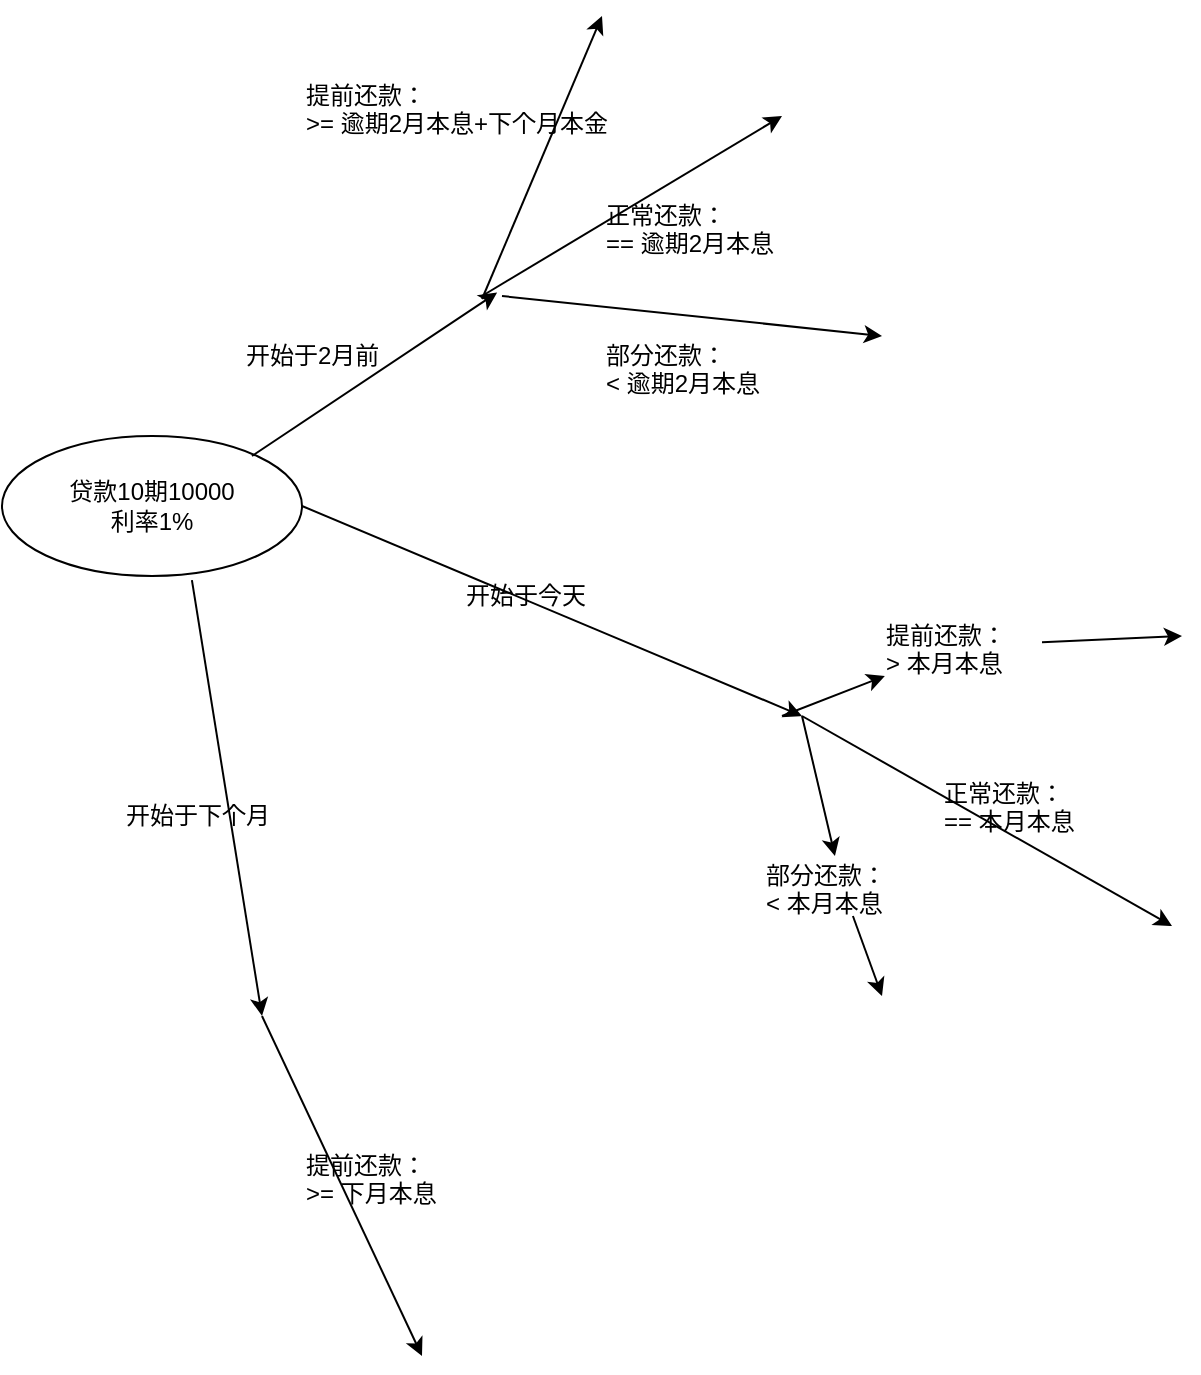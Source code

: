 <mxfile version="12.1.8" type="github" pages="1">
  <diagram id="kDdFf20i7cY6Q7IxDO60" name="Page-1">
    <mxGraphModel dx="1408" dy="1885" grid="1" gridSize="10" guides="1" tooltips="1" connect="1" arrows="1" fold="1" page="1" pageScale="1" pageWidth="850" pageHeight="1100" math="0" shadow="0">
      <root>
        <mxCell id="0"/>
        <mxCell id="1" parent="0"/>
        <mxCell id="_YFxXZZmRDHlJ9h84MQX-2" value="&lt;div&gt;贷款10期10000&lt;/div&gt;&lt;div&gt;利率1%&lt;br&gt;&lt;/div&gt;" style="ellipse;whiteSpace=wrap;html=1;" vertex="1" parent="1">
          <mxGeometry x="20" y="180" width="150" height="70" as="geometry"/>
        </mxCell>
        <mxCell id="_YFxXZZmRDHlJ9h84MQX-4" value="" style="endArrow=classic;html=1;entryX=0;entryY=1;entryDx=0;entryDy=0;" edge="1" parent="1">
          <mxGeometry width="50" height="50" relative="1" as="geometry">
            <mxPoint x="145" y="190" as="sourcePoint"/>
            <mxPoint x="267.574" y="108.284" as="targetPoint"/>
          </mxGeometry>
        </mxCell>
        <mxCell id="_YFxXZZmRDHlJ9h84MQX-6" value="&lt;div&gt;开始于2月前&lt;/div&gt;&lt;div&gt;&lt;br&gt;&lt;/div&gt;" style="text;html=1;resizable=0;points=[];autosize=1;align=left;verticalAlign=top;spacingTop=-4;" vertex="1" parent="1">
          <mxGeometry x="140" y="130" width="80" height="30" as="geometry"/>
        </mxCell>
        <mxCell id="_YFxXZZmRDHlJ9h84MQX-12" value="" style="endArrow=classic;html=1;exitX=0.633;exitY=1.029;exitDx=0;exitDy=0;exitPerimeter=0;" edge="1" parent="1" source="_YFxXZZmRDHlJ9h84MQX-2">
          <mxGeometry width="50" height="50" relative="1" as="geometry">
            <mxPoint x="20" y="320" as="sourcePoint"/>
            <mxPoint x="150" y="470" as="targetPoint"/>
          </mxGeometry>
        </mxCell>
        <mxCell id="_YFxXZZmRDHlJ9h84MQX-13" value="开始于下个月" style="text;html=1;resizable=0;points=[];autosize=1;align=left;verticalAlign=top;spacingTop=-4;" vertex="1" parent="1">
          <mxGeometry x="80" y="360" width="90" height="20" as="geometry"/>
        </mxCell>
        <mxCell id="_YFxXZZmRDHlJ9h84MQX-14" value="" style="endArrow=classic;html=1;" edge="1" parent="1">
          <mxGeometry width="50" height="50" relative="1" as="geometry">
            <mxPoint x="260" y="111.5" as="sourcePoint"/>
            <mxPoint x="320" y="-30" as="targetPoint"/>
          </mxGeometry>
        </mxCell>
        <mxCell id="_YFxXZZmRDHlJ9h84MQX-15" value="&lt;div&gt;提前还款：&lt;/div&gt;&lt;div&gt;&amp;gt;= 逾期2月本息+下个月本金&lt;br&gt;&lt;/div&gt;" style="text;html=1;resizable=0;points=[];autosize=1;align=left;verticalAlign=top;spacingTop=-4;" vertex="1" parent="1">
          <mxGeometry x="170" width="170" height="30" as="geometry"/>
        </mxCell>
        <mxCell id="_YFxXZZmRDHlJ9h84MQX-16" value="" style="endArrow=classic;html=1;" edge="1" parent="1">
          <mxGeometry width="50" height="50" relative="1" as="geometry">
            <mxPoint x="260" y="110" as="sourcePoint"/>
            <mxPoint x="410" y="20" as="targetPoint"/>
          </mxGeometry>
        </mxCell>
        <mxCell id="_YFxXZZmRDHlJ9h84MQX-18" value="&lt;div&gt;正常还款：&lt;/div&gt;&lt;div&gt;== 逾期2月本息&lt;br&gt;&lt;/div&gt;" style="text;html=1;resizable=0;points=[];autosize=1;align=left;verticalAlign=top;spacingTop=-4;" vertex="1" parent="1">
          <mxGeometry x="320" y="60" width="100" height="30" as="geometry"/>
        </mxCell>
        <mxCell id="_YFxXZZmRDHlJ9h84MQX-19" value="" style="endArrow=classic;html=1;" edge="1" parent="1">
          <mxGeometry width="50" height="50" relative="1" as="geometry">
            <mxPoint x="270" y="110" as="sourcePoint"/>
            <mxPoint x="460" y="130" as="targetPoint"/>
          </mxGeometry>
        </mxCell>
        <mxCell id="_YFxXZZmRDHlJ9h84MQX-8" value="开始于今天" style="text;html=1;resizable=0;points=[];autosize=1;align=left;verticalAlign=top;spacingTop=-4;" vertex="1" parent="1">
          <mxGeometry x="250" y="250" width="80" height="20" as="geometry"/>
        </mxCell>
        <mxCell id="_YFxXZZmRDHlJ9h84MQX-21" value="" style="endArrow=classic;html=1;exitX=1;exitY=0.5;exitDx=0;exitDy=0;" edge="1" parent="1" source="_YFxXZZmRDHlJ9h84MQX-2">
          <mxGeometry width="50" height="50" relative="1" as="geometry">
            <mxPoint x="20" y="550" as="sourcePoint"/>
            <mxPoint x="420" y="320" as="targetPoint"/>
          </mxGeometry>
        </mxCell>
        <mxCell id="_YFxXZZmRDHlJ9h84MQX-22" value="&lt;div&gt;部分还款：&lt;/div&gt;&lt;div&gt;&amp;lt; 逾期2月本息&lt;br&gt;&lt;/div&gt;" style="text;html=1;resizable=0;points=[];autosize=1;align=left;verticalAlign=top;spacingTop=-4;" vertex="1" parent="1">
          <mxGeometry x="320" y="130" width="90" height="30" as="geometry"/>
        </mxCell>
        <mxCell id="_YFxXZZmRDHlJ9h84MQX-23" value="" style="endArrow=classic;html=1;" edge="1" parent="1" source="_YFxXZZmRDHlJ9h84MQX-24">
          <mxGeometry width="50" height="50" relative="1" as="geometry">
            <mxPoint x="410" y="320" as="sourcePoint"/>
            <mxPoint x="610" y="280" as="targetPoint"/>
          </mxGeometry>
        </mxCell>
        <mxCell id="_YFxXZZmRDHlJ9h84MQX-24" value="&lt;div&gt;提前还款：&lt;/div&gt;&lt;div&gt;&amp;gt; 本月本息&lt;br&gt;&lt;/div&gt;" style="text;html=1;resizable=0;points=[];autosize=1;align=left;verticalAlign=top;spacingTop=-4;" vertex="1" parent="1">
          <mxGeometry x="460" y="270" width="80" height="30" as="geometry"/>
        </mxCell>
        <mxCell id="_YFxXZZmRDHlJ9h84MQX-25" value="" style="endArrow=classic;html=1;" edge="1" parent="1" target="_YFxXZZmRDHlJ9h84MQX-24">
          <mxGeometry width="50" height="50" relative="1" as="geometry">
            <mxPoint x="410" y="320" as="sourcePoint"/>
            <mxPoint x="610" y="280" as="targetPoint"/>
          </mxGeometry>
        </mxCell>
        <mxCell id="_YFxXZZmRDHlJ9h84MQX-26" value="" style="endArrow=classic;html=1;" edge="1" parent="1">
          <mxGeometry width="50" height="50" relative="1" as="geometry">
            <mxPoint x="420" y="320" as="sourcePoint"/>
            <mxPoint x="605" y="425" as="targetPoint"/>
          </mxGeometry>
        </mxCell>
        <mxCell id="_YFxXZZmRDHlJ9h84MQX-27" value="&lt;div&gt;正常还款：&lt;/div&gt;&lt;div&gt;== 本月本息&lt;br&gt;&lt;/div&gt;" style="text;html=1;resizable=0;points=[];autosize=1;align=left;verticalAlign=top;spacingTop=-4;" vertex="1" parent="1">
          <mxGeometry x="489" y="349" width="80" height="30" as="geometry"/>
        </mxCell>
        <mxCell id="_YFxXZZmRDHlJ9h84MQX-28" value="" style="endArrow=classic;html=1;" edge="1" parent="1" source="_YFxXZZmRDHlJ9h84MQX-29">
          <mxGeometry width="50" height="50" relative="1" as="geometry">
            <mxPoint x="420" y="320" as="sourcePoint"/>
            <mxPoint x="460" y="460" as="targetPoint"/>
          </mxGeometry>
        </mxCell>
        <mxCell id="_YFxXZZmRDHlJ9h84MQX-29" value="&lt;div&gt;部分还款：&lt;/div&gt;&lt;div&gt;&amp;lt; 本月本息&lt;br&gt;&lt;/div&gt;" style="text;html=1;resizable=0;points=[];autosize=1;align=left;verticalAlign=top;spacingTop=-4;" vertex="1" parent="1">
          <mxGeometry x="400" y="390" width="80" height="30" as="geometry"/>
        </mxCell>
        <mxCell id="_YFxXZZmRDHlJ9h84MQX-30" value="" style="endArrow=classic;html=1;" edge="1" parent="1" target="_YFxXZZmRDHlJ9h84MQX-29">
          <mxGeometry width="50" height="50" relative="1" as="geometry">
            <mxPoint x="420" y="320" as="sourcePoint"/>
            <mxPoint x="460" y="460" as="targetPoint"/>
          </mxGeometry>
        </mxCell>
        <mxCell id="_YFxXZZmRDHlJ9h84MQX-32" value="" style="endArrow=classic;html=1;" edge="1" parent="1">
          <mxGeometry width="50" height="50" relative="1" as="geometry">
            <mxPoint x="150" y="470" as="sourcePoint"/>
            <mxPoint x="230" y="640" as="targetPoint"/>
          </mxGeometry>
        </mxCell>
        <mxCell id="_YFxXZZmRDHlJ9h84MQX-38" value="&lt;div&gt;提前还款：&lt;/div&gt;&lt;div&gt;&amp;gt;= 下月本息&lt;br&gt;&lt;/div&gt;" style="text;html=1;resizable=0;points=[];autosize=1;align=left;verticalAlign=top;spacingTop=-4;" vertex="1" parent="1">
          <mxGeometry x="170" y="535" width="80" height="30" as="geometry"/>
        </mxCell>
      </root>
    </mxGraphModel>
  </diagram>
</mxfile>

